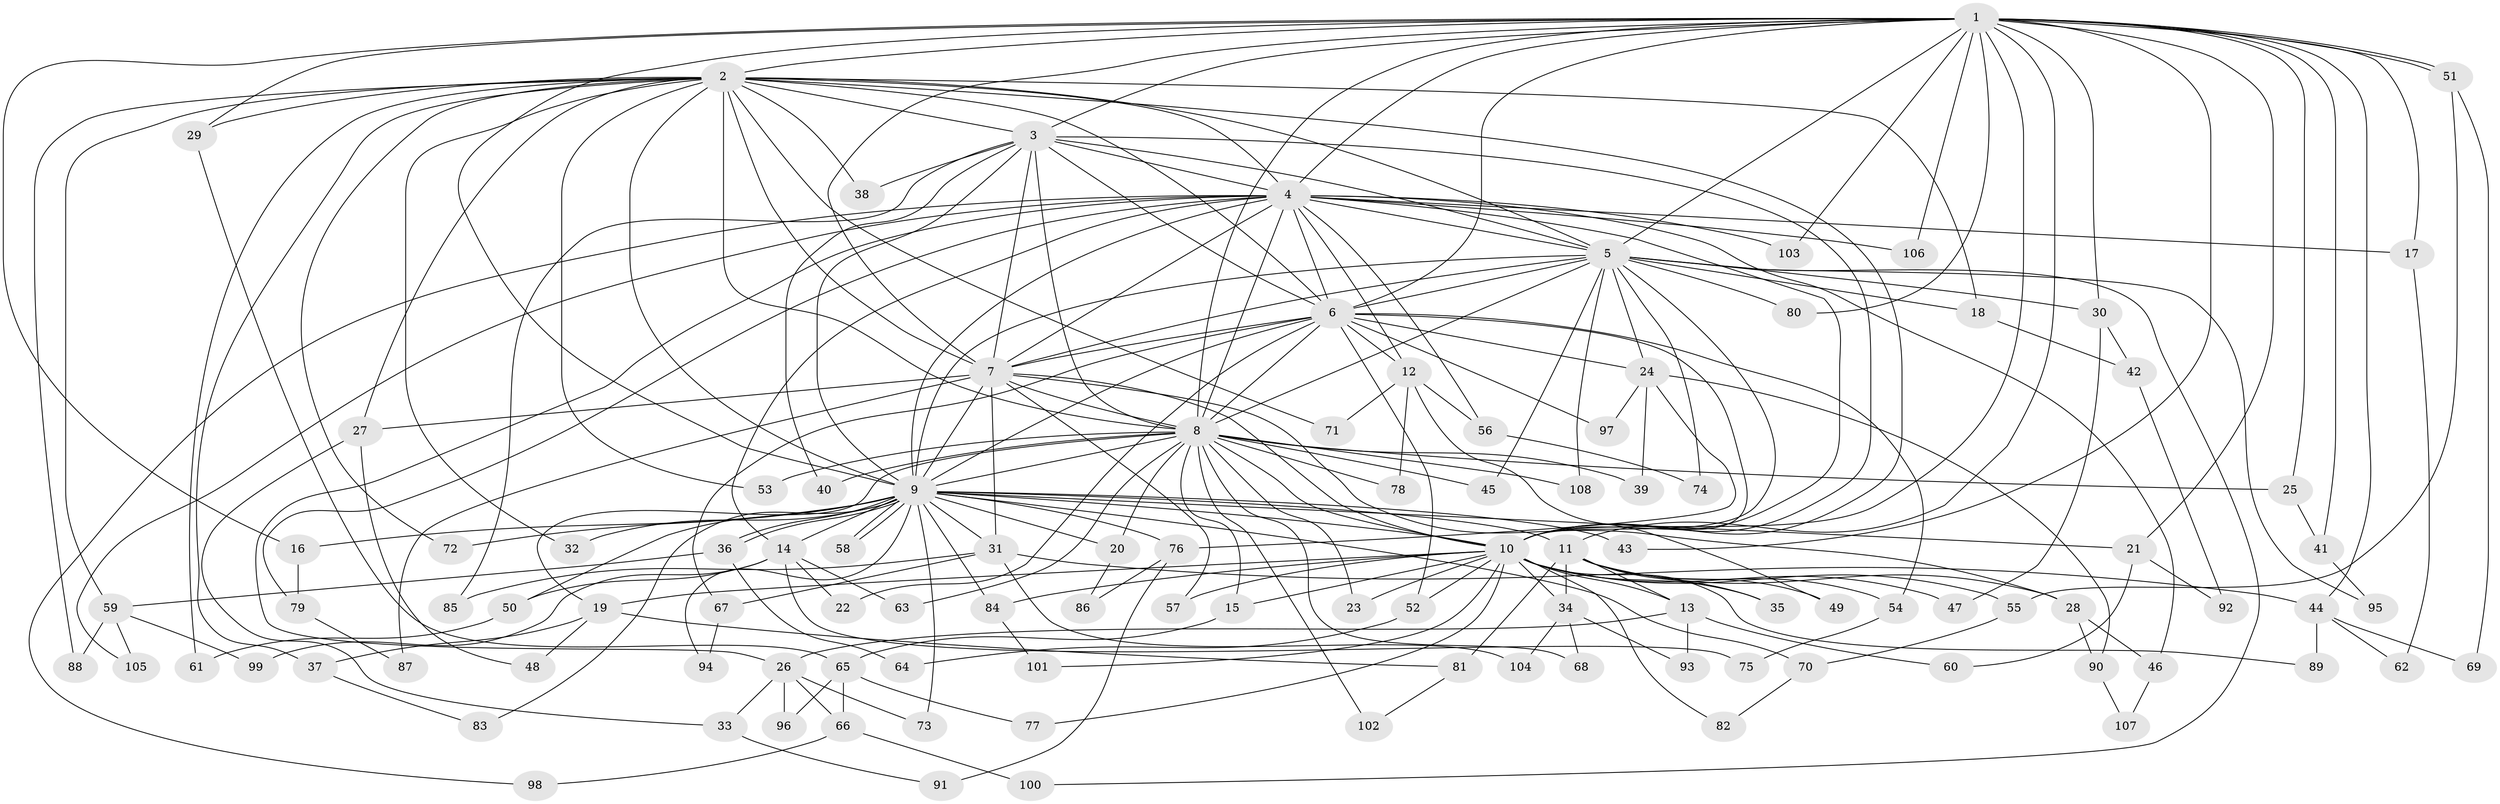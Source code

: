 // coarse degree distribution, {21: 0.012987012987012988, 17: 0.025974025974025976, 11: 0.012987012987012988, 18: 0.012987012987012988, 27: 0.025974025974025976, 14: 0.012987012987012988, 22: 0.012987012987012988, 12: 0.012987012987012988, 6: 0.06493506493506493, 5: 0.03896103896103896, 7: 0.012987012987012988, 3: 0.22077922077922077, 4: 0.1038961038961039, 2: 0.4155844155844156, 1: 0.012987012987012988}
// Generated by graph-tools (version 1.1) at 2025/23/03/03/25 07:23:35]
// undirected, 108 vertices, 241 edges
graph export_dot {
graph [start="1"]
  node [color=gray90,style=filled];
  1;
  2;
  3;
  4;
  5;
  6;
  7;
  8;
  9;
  10;
  11;
  12;
  13;
  14;
  15;
  16;
  17;
  18;
  19;
  20;
  21;
  22;
  23;
  24;
  25;
  26;
  27;
  28;
  29;
  30;
  31;
  32;
  33;
  34;
  35;
  36;
  37;
  38;
  39;
  40;
  41;
  42;
  43;
  44;
  45;
  46;
  47;
  48;
  49;
  50;
  51;
  52;
  53;
  54;
  55;
  56;
  57;
  58;
  59;
  60;
  61;
  62;
  63;
  64;
  65;
  66;
  67;
  68;
  69;
  70;
  71;
  72;
  73;
  74;
  75;
  76;
  77;
  78;
  79;
  80;
  81;
  82;
  83;
  84;
  85;
  86;
  87;
  88;
  89;
  90;
  91;
  92;
  93;
  94;
  95;
  96;
  97;
  98;
  99;
  100;
  101;
  102;
  103;
  104;
  105;
  106;
  107;
  108;
  1 -- 2;
  1 -- 3;
  1 -- 4;
  1 -- 5;
  1 -- 6;
  1 -- 7;
  1 -- 8;
  1 -- 9;
  1 -- 10;
  1 -- 11;
  1 -- 16;
  1 -- 17;
  1 -- 21;
  1 -- 25;
  1 -- 29;
  1 -- 30;
  1 -- 41;
  1 -- 43;
  1 -- 44;
  1 -- 51;
  1 -- 51;
  1 -- 80;
  1 -- 103;
  1 -- 106;
  2 -- 3;
  2 -- 4;
  2 -- 5;
  2 -- 6;
  2 -- 7;
  2 -- 8;
  2 -- 9;
  2 -- 10;
  2 -- 18;
  2 -- 27;
  2 -- 29;
  2 -- 32;
  2 -- 37;
  2 -- 38;
  2 -- 53;
  2 -- 59;
  2 -- 61;
  2 -- 71;
  2 -- 72;
  2 -- 88;
  3 -- 4;
  3 -- 5;
  3 -- 6;
  3 -- 7;
  3 -- 8;
  3 -- 9;
  3 -- 10;
  3 -- 38;
  3 -- 40;
  3 -- 85;
  4 -- 5;
  4 -- 6;
  4 -- 7;
  4 -- 8;
  4 -- 9;
  4 -- 10;
  4 -- 12;
  4 -- 14;
  4 -- 17;
  4 -- 26;
  4 -- 46;
  4 -- 56;
  4 -- 79;
  4 -- 98;
  4 -- 103;
  4 -- 105;
  4 -- 106;
  5 -- 6;
  5 -- 7;
  5 -- 8;
  5 -- 9;
  5 -- 10;
  5 -- 18;
  5 -- 24;
  5 -- 30;
  5 -- 45;
  5 -- 74;
  5 -- 80;
  5 -- 95;
  5 -- 100;
  5 -- 108;
  6 -- 7;
  6 -- 8;
  6 -- 9;
  6 -- 10;
  6 -- 12;
  6 -- 22;
  6 -- 24;
  6 -- 52;
  6 -- 54;
  6 -- 67;
  6 -- 97;
  7 -- 8;
  7 -- 9;
  7 -- 10;
  7 -- 27;
  7 -- 28;
  7 -- 31;
  7 -- 57;
  7 -- 87;
  8 -- 9;
  8 -- 10;
  8 -- 15;
  8 -- 19;
  8 -- 20;
  8 -- 23;
  8 -- 25;
  8 -- 39;
  8 -- 40;
  8 -- 45;
  8 -- 53;
  8 -- 63;
  8 -- 68;
  8 -- 78;
  8 -- 102;
  8 -- 108;
  9 -- 10;
  9 -- 11;
  9 -- 14;
  9 -- 16;
  9 -- 20;
  9 -- 21;
  9 -- 31;
  9 -- 32;
  9 -- 36;
  9 -- 36;
  9 -- 43;
  9 -- 50;
  9 -- 58;
  9 -- 58;
  9 -- 70;
  9 -- 72;
  9 -- 73;
  9 -- 76;
  9 -- 83;
  9 -- 84;
  9 -- 94;
  10 -- 13;
  10 -- 15;
  10 -- 19;
  10 -- 23;
  10 -- 34;
  10 -- 35;
  10 -- 47;
  10 -- 52;
  10 -- 55;
  10 -- 57;
  10 -- 77;
  10 -- 82;
  10 -- 84;
  10 -- 89;
  10 -- 101;
  11 -- 13;
  11 -- 28;
  11 -- 34;
  11 -- 35;
  11 -- 49;
  11 -- 54;
  11 -- 81;
  12 -- 49;
  12 -- 56;
  12 -- 71;
  12 -- 78;
  13 -- 26;
  13 -- 60;
  13 -- 93;
  14 -- 22;
  14 -- 50;
  14 -- 63;
  14 -- 75;
  14 -- 99;
  15 -- 65;
  16 -- 79;
  17 -- 62;
  18 -- 42;
  19 -- 37;
  19 -- 48;
  19 -- 81;
  20 -- 86;
  21 -- 60;
  21 -- 92;
  24 -- 39;
  24 -- 76;
  24 -- 90;
  24 -- 97;
  25 -- 41;
  26 -- 33;
  26 -- 66;
  26 -- 73;
  26 -- 96;
  27 -- 33;
  27 -- 48;
  28 -- 46;
  28 -- 90;
  29 -- 65;
  30 -- 42;
  30 -- 47;
  31 -- 44;
  31 -- 67;
  31 -- 85;
  31 -- 104;
  33 -- 91;
  34 -- 68;
  34 -- 93;
  34 -- 104;
  36 -- 59;
  36 -- 64;
  37 -- 83;
  41 -- 95;
  42 -- 92;
  44 -- 62;
  44 -- 69;
  44 -- 89;
  46 -- 107;
  50 -- 61;
  51 -- 55;
  51 -- 69;
  52 -- 64;
  54 -- 75;
  55 -- 70;
  56 -- 74;
  59 -- 88;
  59 -- 99;
  59 -- 105;
  65 -- 66;
  65 -- 77;
  65 -- 96;
  66 -- 98;
  66 -- 100;
  67 -- 94;
  70 -- 82;
  76 -- 86;
  76 -- 91;
  79 -- 87;
  81 -- 102;
  84 -- 101;
  90 -- 107;
}
